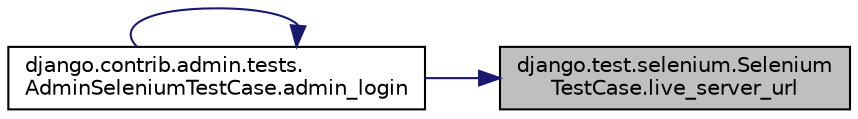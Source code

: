 digraph "django.test.selenium.SeleniumTestCase.live_server_url"
{
 // LATEX_PDF_SIZE
  edge [fontname="Helvetica",fontsize="10",labelfontname="Helvetica",labelfontsize="10"];
  node [fontname="Helvetica",fontsize="10",shape=record];
  rankdir="RL";
  Node1 [label="django.test.selenium.Selenium\lTestCase.live_server_url",height=0.2,width=0.4,color="black", fillcolor="grey75", style="filled", fontcolor="black",tooltip=" "];
  Node1 -> Node2 [dir="back",color="midnightblue",fontsize="10",style="solid",fontname="Helvetica"];
  Node2 [label="django.contrib.admin.tests.\lAdminSeleniumTestCase.admin_login",height=0.2,width=0.4,color="black", fillcolor="white", style="filled",URL="$da/df0/classdjango_1_1contrib_1_1admin_1_1tests_1_1_admin_selenium_test_case.html#a3e612a822bf019937acc285b9490096c",tooltip=" "];
  Node2 -> Node2 [dir="back",color="midnightblue",fontsize="10",style="solid",fontname="Helvetica"];
}
